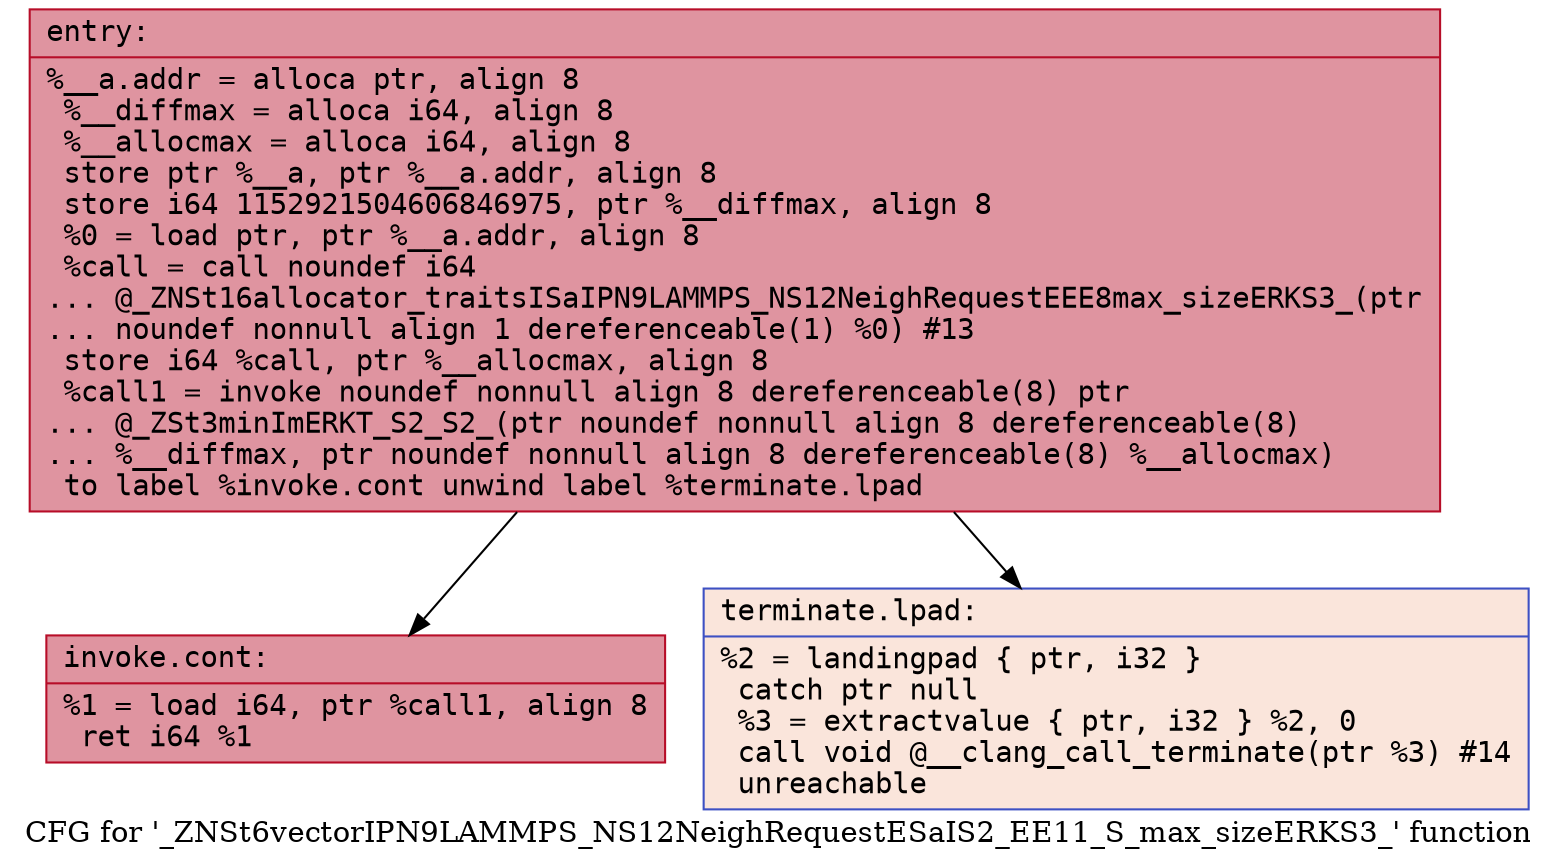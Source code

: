 digraph "CFG for '_ZNSt6vectorIPN9LAMMPS_NS12NeighRequestESaIS2_EE11_S_max_sizeERKS3_' function" {
	label="CFG for '_ZNSt6vectorIPN9LAMMPS_NS12NeighRequestESaIS2_EE11_S_max_sizeERKS3_' function";

	Node0x5563be1b1180 [shape=record,color="#b70d28ff", style=filled, fillcolor="#b70d2870" fontname="Courier",label="{entry:\l|  %__a.addr = alloca ptr, align 8\l  %__diffmax = alloca i64, align 8\l  %__allocmax = alloca i64, align 8\l  store ptr %__a, ptr %__a.addr, align 8\l  store i64 1152921504606846975, ptr %__diffmax, align 8\l  %0 = load ptr, ptr %__a.addr, align 8\l  %call = call noundef i64\l... @_ZNSt16allocator_traitsISaIPN9LAMMPS_NS12NeighRequestEEE8max_sizeERKS3_(ptr\l... noundef nonnull align 1 dereferenceable(1) %0) #13\l  store i64 %call, ptr %__allocmax, align 8\l  %call1 = invoke noundef nonnull align 8 dereferenceable(8) ptr\l... @_ZSt3minImERKT_S2_S2_(ptr noundef nonnull align 8 dereferenceable(8)\l... %__diffmax, ptr noundef nonnull align 8 dereferenceable(8) %__allocmax)\l          to label %invoke.cont unwind label %terminate.lpad\l}"];
	Node0x5563be1b1180 -> Node0x5563be1b11f0[tooltip="entry -> invoke.cont\nProbability 100.00%" ];
	Node0x5563be1b1180 -> Node0x5563be1b1b40[tooltip="entry -> terminate.lpad\nProbability 0.00%" ];
	Node0x5563be1b11f0 [shape=record,color="#b70d28ff", style=filled, fillcolor="#b70d2870" fontname="Courier",label="{invoke.cont:\l|  %1 = load i64, ptr %call1, align 8\l  ret i64 %1\l}"];
	Node0x5563be1b1b40 [shape=record,color="#3d50c3ff", style=filled, fillcolor="#f4c5ad70" fontname="Courier",label="{terminate.lpad:\l|  %2 = landingpad \{ ptr, i32 \}\l          catch ptr null\l  %3 = extractvalue \{ ptr, i32 \} %2, 0\l  call void @__clang_call_terminate(ptr %3) #14\l  unreachable\l}"];
}
